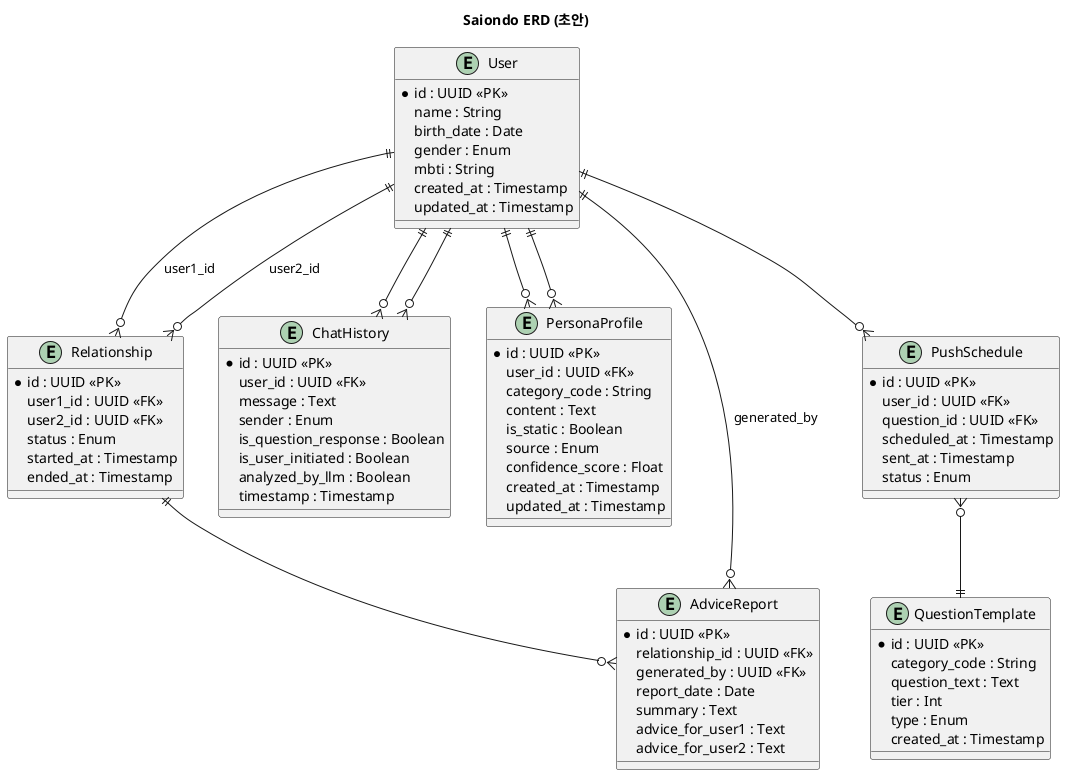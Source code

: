 @startuml
title Saiondo ERD (초안)

entity User {
  *id : UUID <<PK>>
  name : String
  birth_date : Date
  gender : Enum
  mbti : String
  created_at : Timestamp
  updated_at : Timestamp
}

entity Relationship {
  *id : UUID <<PK>>
  user1_id : UUID <<FK>>
  user2_id : UUID <<FK>>
  status : Enum
  started_at : Timestamp
  ended_at : Timestamp
}

entity ChatHistory {
  *id : UUID <<PK>>
  user_id : UUID <<FK>>
  message : Text
  sender : Enum
  is_question_response : Boolean
  is_user_initiated : Boolean
  analyzed_by_llm : Boolean
  timestamp : Timestamp
}

entity PersonaProfile {
  *id : UUID <<PK>>
  user_id : UUID <<FK>>
  category_code : String
  content : Text
  is_static : Boolean
  source : Enum
  confidence_score : Float
  created_at : Timestamp
  updated_at : Timestamp
}

entity AdviceReport {
  *id : UUID <<PK>>
  relationship_id : UUID <<FK>>
  generated_by : UUID <<FK>>
  report_date : Date
  summary : Text
  advice_for_user1 : Text
  advice_for_user2 : Text
}

entity QuestionTemplate {
  *id : UUID <<PK>>
  category_code : String
  question_text : Text
  tier : Int
  type : Enum
  created_at : Timestamp
}

entity PushSchedule {
  *id : UUID <<PK>>
  user_id : UUID <<FK>>
  question_id : UUID <<FK>>
  scheduled_at : Timestamp
  sent_at : Timestamp
  status : Enum
}

' 관계 정의
User ||--o{ ChatHistory
User ||--o{ PersonaProfile
User ||--o{ PushSchedule
User ||--o{ AdviceReport : generated_by
User ||--o{ Relationship : user1_id
User ||--o{ Relationship : user2_id

Relationship ||--o{ AdviceReport
ChatHistory }o--|| User
PersonaProfile }o--|| User
PushSchedule }o--|| QuestionTemplate

@enduml
